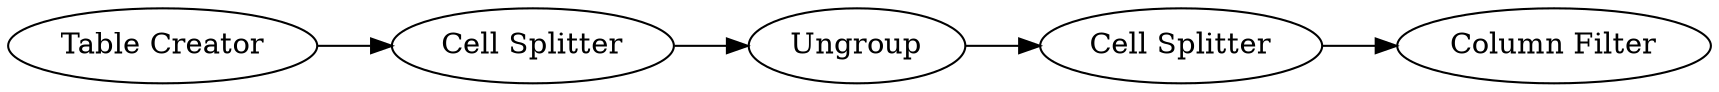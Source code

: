 digraph {
	2 -> 3
	1 -> 2
	3 -> 4
	4 -> 5
	5 [label="Column Filter"]
	1 [label="Table Creator"]
	4 [label="Cell Splitter"]
	3 [label=Ungroup]
	2 [label="Cell Splitter"]
	rankdir=LR
}
